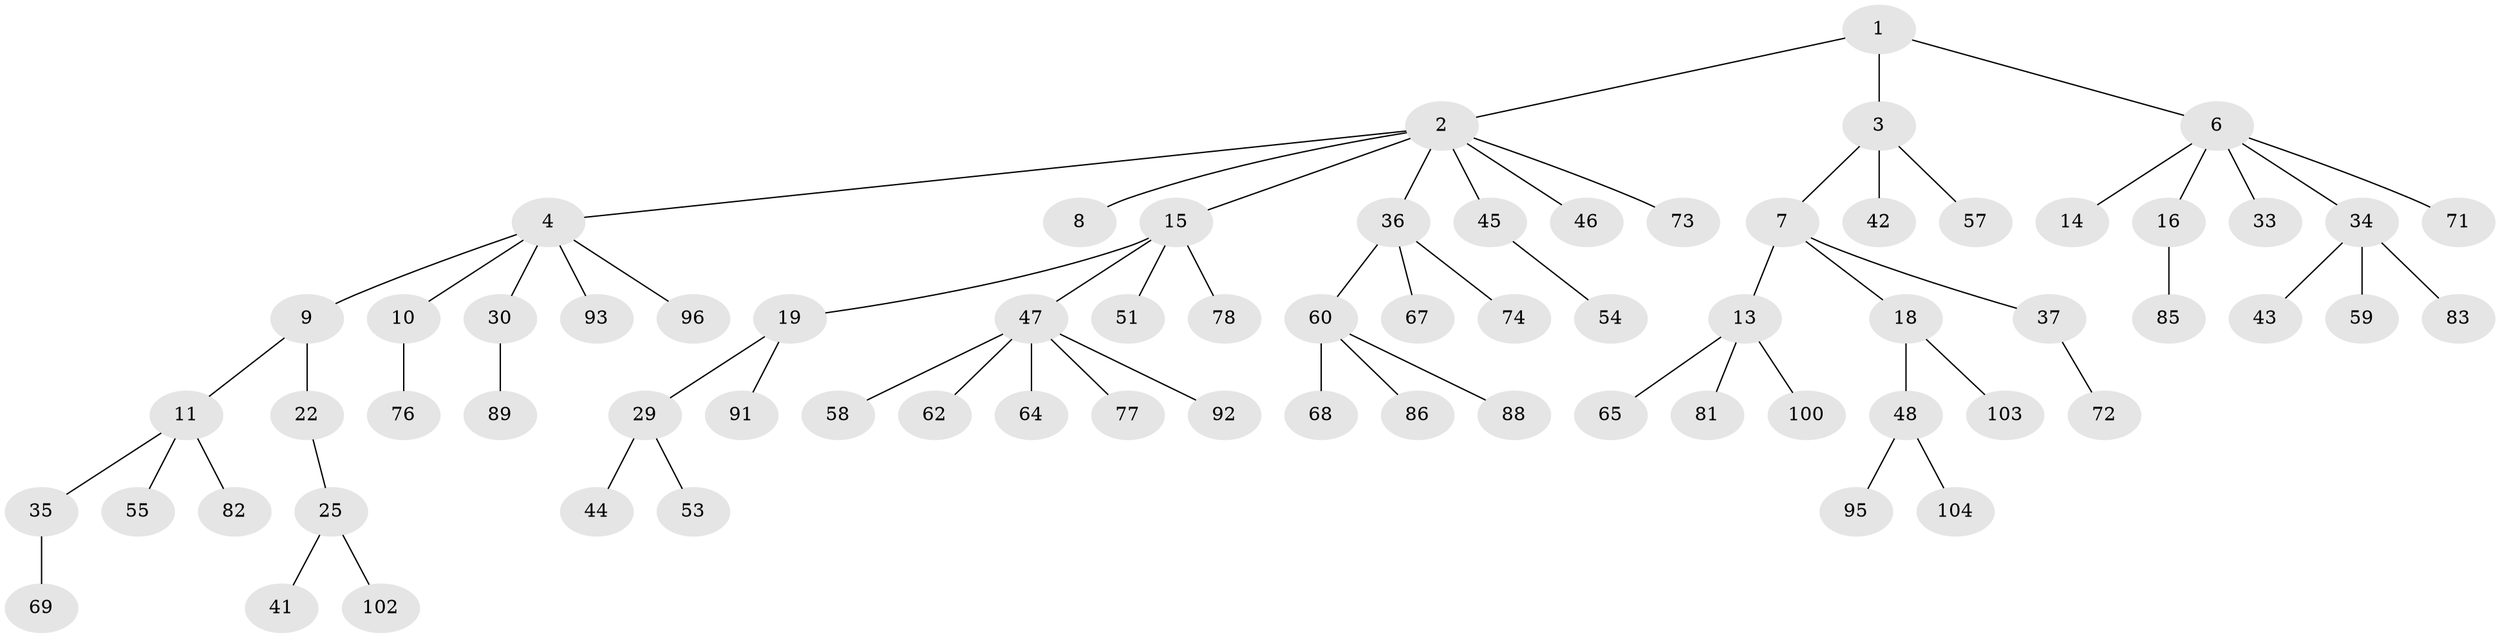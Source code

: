 // Generated by graph-tools (version 1.1) at 2025/52/02/27/25 19:52:10]
// undirected, 70 vertices, 69 edges
graph export_dot {
graph [start="1"]
  node [color=gray90,style=filled];
  1 [super="+23"];
  2 [super="+5"];
  3 [super="+12"];
  4 [super="+24"];
  6 [super="+17"];
  7 [super="+99"];
  8;
  9 [super="+26"];
  10 [super="+50"];
  11 [super="+40"];
  13 [super="+70"];
  14;
  15 [super="+31"];
  16 [super="+27"];
  18 [super="+20"];
  19 [super="+21"];
  22;
  25 [super="+28"];
  29 [super="+32"];
  30 [super="+75"];
  33 [super="+38"];
  34 [super="+39"];
  35 [super="+52"];
  36 [super="+56"];
  37;
  41;
  42 [super="+61"];
  43 [super="+84"];
  44;
  45 [super="+66"];
  46 [super="+87"];
  47 [super="+49"];
  48 [super="+90"];
  51 [super="+79"];
  53;
  54;
  55;
  57;
  58;
  59;
  60 [super="+63"];
  62;
  64 [super="+98"];
  65 [super="+97"];
  67 [super="+101"];
  68;
  69;
  71;
  72;
  73;
  74;
  76 [super="+94"];
  77 [super="+80"];
  78;
  81;
  82;
  83;
  85;
  86;
  88;
  89;
  91;
  92;
  93;
  95;
  96;
  100;
  102;
  103;
  104;
  1 -- 2;
  1 -- 3;
  1 -- 6;
  2 -- 4;
  2 -- 36;
  2 -- 46;
  2 -- 73;
  2 -- 8;
  2 -- 45;
  2 -- 15;
  3 -- 7;
  3 -- 42;
  3 -- 57;
  4 -- 9;
  4 -- 10;
  4 -- 30;
  4 -- 96;
  4 -- 93;
  6 -- 14;
  6 -- 16;
  6 -- 33;
  6 -- 34;
  6 -- 71;
  7 -- 13;
  7 -- 18;
  7 -- 37;
  9 -- 11;
  9 -- 22;
  10 -- 76;
  11 -- 35;
  11 -- 82;
  11 -- 55;
  13 -- 65;
  13 -- 81;
  13 -- 100;
  15 -- 19;
  15 -- 78;
  15 -- 51;
  15 -- 47;
  16 -- 85;
  18 -- 48;
  18 -- 103;
  19 -- 29;
  19 -- 91;
  22 -- 25;
  25 -- 102;
  25 -- 41;
  29 -- 53;
  29 -- 44;
  30 -- 89;
  34 -- 43;
  34 -- 59;
  34 -- 83;
  35 -- 69;
  36 -- 60;
  36 -- 67;
  36 -- 74;
  37 -- 72;
  45 -- 54;
  47 -- 58;
  47 -- 62;
  47 -- 64;
  47 -- 92;
  47 -- 77;
  48 -- 95;
  48 -- 104;
  60 -- 86;
  60 -- 88;
  60 -- 68;
}
